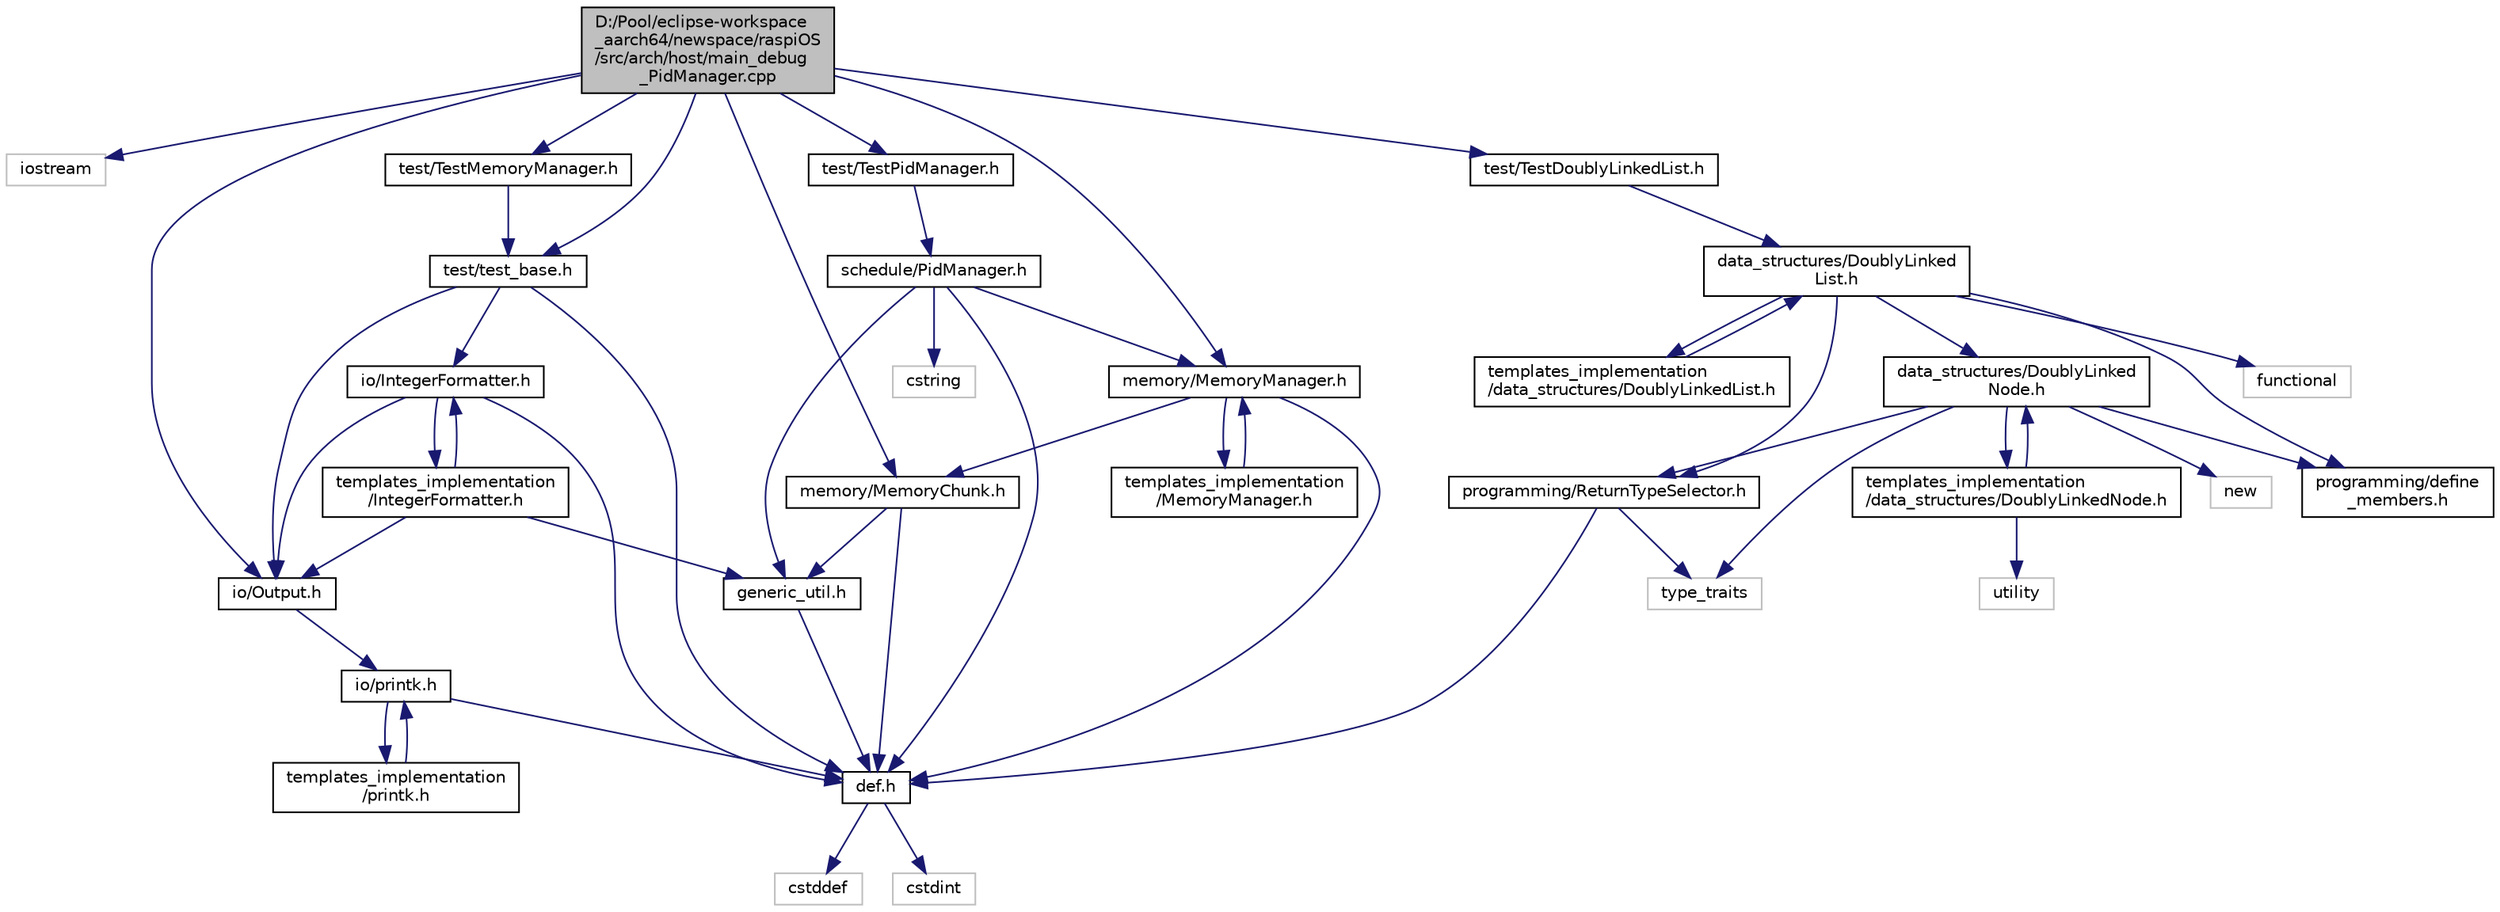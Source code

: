 digraph "D:/Pool/eclipse-workspace_aarch64/newspace/raspiOS/src/arch/host/main_debug_PidManager.cpp"
{
  edge [fontname="Helvetica",fontsize="10",labelfontname="Helvetica",labelfontsize="10"];
  node [fontname="Helvetica",fontsize="10",shape=record];
  Node2730 [label="D:/Pool/eclipse-workspace\l_aarch64/newspace/raspiOS\l/src/arch/host/main_debug\l_PidManager.cpp",height=0.2,width=0.4,color="black", fillcolor="grey75", style="filled", fontcolor="black"];
  Node2730 -> Node2731 [color="midnightblue",fontsize="10",style="solid",fontname="Helvetica"];
  Node2731 [label="iostream",height=0.2,width=0.4,color="grey75", fillcolor="white", style="filled"];
  Node2730 -> Node2732 [color="midnightblue",fontsize="10",style="solid",fontname="Helvetica"];
  Node2732 [label="memory/MemoryChunk.h",height=0.2,width=0.4,color="black", fillcolor="white", style="filled",URL="$d9/df6/_memory_chunk_8h.html"];
  Node2732 -> Node2733 [color="midnightblue",fontsize="10",style="solid",fontname="Helvetica"];
  Node2733 [label="def.h",height=0.2,width=0.4,color="black", fillcolor="white", style="filled",URL="$d4/da4/def_8h.html"];
  Node2733 -> Node2734 [color="midnightblue",fontsize="10",style="solid",fontname="Helvetica"];
  Node2734 [label="cstddef",height=0.2,width=0.4,color="grey75", fillcolor="white", style="filled"];
  Node2733 -> Node2735 [color="midnightblue",fontsize="10",style="solid",fontname="Helvetica"];
  Node2735 [label="cstdint",height=0.2,width=0.4,color="grey75", fillcolor="white", style="filled"];
  Node2732 -> Node2736 [color="midnightblue",fontsize="10",style="solid",fontname="Helvetica"];
  Node2736 [label="generic_util.h",height=0.2,width=0.4,color="black", fillcolor="white", style="filled",URL="$d6/d93/generic__util_8h.html"];
  Node2736 -> Node2733 [color="midnightblue",fontsize="10",style="solid",fontname="Helvetica"];
  Node2730 -> Node2737 [color="midnightblue",fontsize="10",style="solid",fontname="Helvetica"];
  Node2737 [label="memory/MemoryManager.h",height=0.2,width=0.4,color="black", fillcolor="white", style="filled",URL="$d6/d76/memory_2_memory_manager_8h.html"];
  Node2737 -> Node2733 [color="midnightblue",fontsize="10",style="solid",fontname="Helvetica"];
  Node2737 -> Node2732 [color="midnightblue",fontsize="10",style="solid",fontname="Helvetica"];
  Node2737 -> Node2738 [color="midnightblue",fontsize="10",style="solid",fontname="Helvetica"];
  Node2738 [label="templates_implementation\l/MemoryManager.h",height=0.2,width=0.4,color="black", fillcolor="white", style="filled",URL="$dd/d2b/templates__implementation_2_memory_manager_8h.html"];
  Node2738 -> Node2737 [color="midnightblue",fontsize="10",style="solid",fontname="Helvetica"];
  Node2730 -> Node2739 [color="midnightblue",fontsize="10",style="solid",fontname="Helvetica"];
  Node2739 [label="test/test_base.h",height=0.2,width=0.4,color="black", fillcolor="white", style="filled",URL="$dc/d74/test__base_8h.html"];
  Node2739 -> Node2733 [color="midnightblue",fontsize="10",style="solid",fontname="Helvetica"];
  Node2739 -> Node2740 [color="midnightblue",fontsize="10",style="solid",fontname="Helvetica"];
  Node2740 [label="io/Output.h",height=0.2,width=0.4,color="black", fillcolor="white", style="filled",URL="$d6/d77/_output_8h.html"];
  Node2740 -> Node2741 [color="midnightblue",fontsize="10",style="solid",fontname="Helvetica"];
  Node2741 [label="io/printk.h",height=0.2,width=0.4,color="black", fillcolor="white", style="filled",URL="$dd/d17/io_2printk_8h.html"];
  Node2741 -> Node2733 [color="midnightblue",fontsize="10",style="solid",fontname="Helvetica"];
  Node2741 -> Node2742 [color="midnightblue",fontsize="10",style="solid",fontname="Helvetica"];
  Node2742 [label="templates_implementation\l/printk.h",height=0.2,width=0.4,color="black", fillcolor="white", style="filled",URL="$d7/d95/templates__implementation_2printk_8h.html"];
  Node2742 -> Node2741 [color="midnightblue",fontsize="10",style="solid",fontname="Helvetica"];
  Node2739 -> Node2743 [color="midnightblue",fontsize="10",style="solid",fontname="Helvetica"];
  Node2743 [label="io/IntegerFormatter.h",height=0.2,width=0.4,color="black", fillcolor="white", style="filled",URL="$d5/d7b/io_2_integer_formatter_8h.html"];
  Node2743 -> Node2733 [color="midnightblue",fontsize="10",style="solid",fontname="Helvetica"];
  Node2743 -> Node2740 [color="midnightblue",fontsize="10",style="solid",fontname="Helvetica"];
  Node2743 -> Node2744 [color="midnightblue",fontsize="10",style="solid",fontname="Helvetica"];
  Node2744 [label="templates_implementation\l/IntegerFormatter.h",height=0.2,width=0.4,color="black", fillcolor="white", style="filled",URL="$dc/d84/templates__implementation_2_integer_formatter_8h.html"];
  Node2744 -> Node2743 [color="midnightblue",fontsize="10",style="solid",fontname="Helvetica"];
  Node2744 -> Node2736 [color="midnightblue",fontsize="10",style="solid",fontname="Helvetica"];
  Node2744 -> Node2740 [color="midnightblue",fontsize="10",style="solid",fontname="Helvetica"];
  Node2730 -> Node2745 [color="midnightblue",fontsize="10",style="solid",fontname="Helvetica"];
  Node2745 [label="test/TestPidManager.h",height=0.2,width=0.4,color="black", fillcolor="white", style="filled",URL="$db/df0/_test_pid_manager_8h.html"];
  Node2745 -> Node2746 [color="midnightblue",fontsize="10",style="solid",fontname="Helvetica"];
  Node2746 [label="schedule/PidManager.h",height=0.2,width=0.4,color="black", fillcolor="white", style="filled",URL="$d4/d92/_pid_manager_8h.html"];
  Node2746 -> Node2733 [color="midnightblue",fontsize="10",style="solid",fontname="Helvetica"];
  Node2746 -> Node2737 [color="midnightblue",fontsize="10",style="solid",fontname="Helvetica"];
  Node2746 -> Node2736 [color="midnightblue",fontsize="10",style="solid",fontname="Helvetica"];
  Node2746 -> Node2747 [color="midnightblue",fontsize="10",style="solid",fontname="Helvetica"];
  Node2747 [label="cstring",height=0.2,width=0.4,color="grey75", fillcolor="white", style="filled"];
  Node2730 -> Node2748 [color="midnightblue",fontsize="10",style="solid",fontname="Helvetica"];
  Node2748 [label="test/TestDoublyLinkedList.h",height=0.2,width=0.4,color="black", fillcolor="white", style="filled",URL="$dd/dd1/_test_doubly_linked_list_8h.html"];
  Node2748 -> Node2749 [color="midnightblue",fontsize="10",style="solid",fontname="Helvetica"];
  Node2749 [label="data_structures/DoublyLinked\lList.h",height=0.2,width=0.4,color="black", fillcolor="white", style="filled",URL="$df/dde/data__structures_2_doubly_linked_list_8h.html"];
  Node2749 -> Node2750 [color="midnightblue",fontsize="10",style="solid",fontname="Helvetica"];
  Node2750 [label="data_structures/DoublyLinked\lNode.h",height=0.2,width=0.4,color="black", fillcolor="white", style="filled",URL="$df/da2/data__structures_2_doubly_linked_node_8h.html"];
  Node2750 -> Node2751 [color="midnightblue",fontsize="10",style="solid",fontname="Helvetica"];
  Node2751 [label="new",height=0.2,width=0.4,color="grey75", fillcolor="white", style="filled"];
  Node2750 -> Node2752 [color="midnightblue",fontsize="10",style="solid",fontname="Helvetica"];
  Node2752 [label="type_traits",height=0.2,width=0.4,color="grey75", fillcolor="white", style="filled"];
  Node2750 -> Node2753 [color="midnightblue",fontsize="10",style="solid",fontname="Helvetica"];
  Node2753 [label="programming/ReturnTypeSelector.h",height=0.2,width=0.4,color="black", fillcolor="white", style="filled",URL="$d3/d90/_return_type_selector_8h.html"];
  Node2753 -> Node2733 [color="midnightblue",fontsize="10",style="solid",fontname="Helvetica"];
  Node2753 -> Node2752 [color="midnightblue",fontsize="10",style="solid",fontname="Helvetica"];
  Node2750 -> Node2754 [color="midnightblue",fontsize="10",style="solid",fontname="Helvetica"];
  Node2754 [label="programming/define\l_members.h",height=0.2,width=0.4,color="black", fillcolor="white", style="filled",URL="$d8/d7b/define__members_8h.html"];
  Node2750 -> Node2755 [color="midnightblue",fontsize="10",style="solid",fontname="Helvetica"];
  Node2755 [label="templates_implementation\l/data_structures/DoublyLinkedNode.h",height=0.2,width=0.4,color="black", fillcolor="white", style="filled",URL="$d3/dc9/templates__implementation_2data__structures_2_doubly_linked_node_8h.html"];
  Node2755 -> Node2750 [color="midnightblue",fontsize="10",style="solid",fontname="Helvetica"];
  Node2755 -> Node2756 [color="midnightblue",fontsize="10",style="solid",fontname="Helvetica"];
  Node2756 [label="utility",height=0.2,width=0.4,color="grey75", fillcolor="white", style="filled"];
  Node2749 -> Node2753 [color="midnightblue",fontsize="10",style="solid",fontname="Helvetica"];
  Node2749 -> Node2757 [color="midnightblue",fontsize="10",style="solid",fontname="Helvetica"];
  Node2757 [label="functional",height=0.2,width=0.4,color="grey75", fillcolor="white", style="filled"];
  Node2749 -> Node2754 [color="midnightblue",fontsize="10",style="solid",fontname="Helvetica"];
  Node2749 -> Node2758 [color="midnightblue",fontsize="10",style="solid",fontname="Helvetica"];
  Node2758 [label="templates_implementation\l/data_structures/DoublyLinkedList.h",height=0.2,width=0.4,color="black", fillcolor="white", style="filled",URL="$d1/d88/templates__implementation_2data__structures_2_doubly_linked_list_8h.html"];
  Node2758 -> Node2749 [color="midnightblue",fontsize="10",style="solid",fontname="Helvetica"];
  Node2730 -> Node2759 [color="midnightblue",fontsize="10",style="solid",fontname="Helvetica"];
  Node2759 [label="test/TestMemoryManager.h",height=0.2,width=0.4,color="black", fillcolor="white", style="filled",URL="$d9/d3b/_test_memory_manager_8h.html"];
  Node2759 -> Node2739 [color="midnightblue",fontsize="10",style="solid",fontname="Helvetica"];
  Node2730 -> Node2740 [color="midnightblue",fontsize="10",style="solid",fontname="Helvetica"];
}
